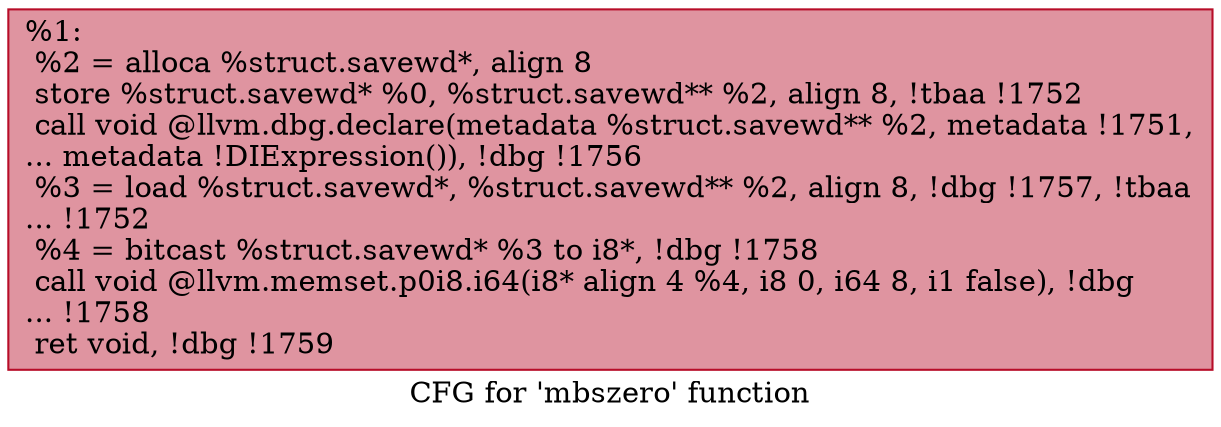 digraph "CFG for 'mbszero' function" {
	label="CFG for 'mbszero' function";

	Node0x1c99a60 [shape=record,color="#b70d28ff", style=filled, fillcolor="#b70d2870",label="{%1:\l  %2 = alloca %struct.savewd*, align 8\l  store %struct.savewd* %0, %struct.savewd** %2, align 8, !tbaa !1752\l  call void @llvm.dbg.declare(metadata %struct.savewd** %2, metadata !1751,\l... metadata !DIExpression()), !dbg !1756\l  %3 = load %struct.savewd*, %struct.savewd** %2, align 8, !dbg !1757, !tbaa\l... !1752\l  %4 = bitcast %struct.savewd* %3 to i8*, !dbg !1758\l  call void @llvm.memset.p0i8.i64(i8* align 4 %4, i8 0, i64 8, i1 false), !dbg\l... !1758\l  ret void, !dbg !1759\l}"];
}
